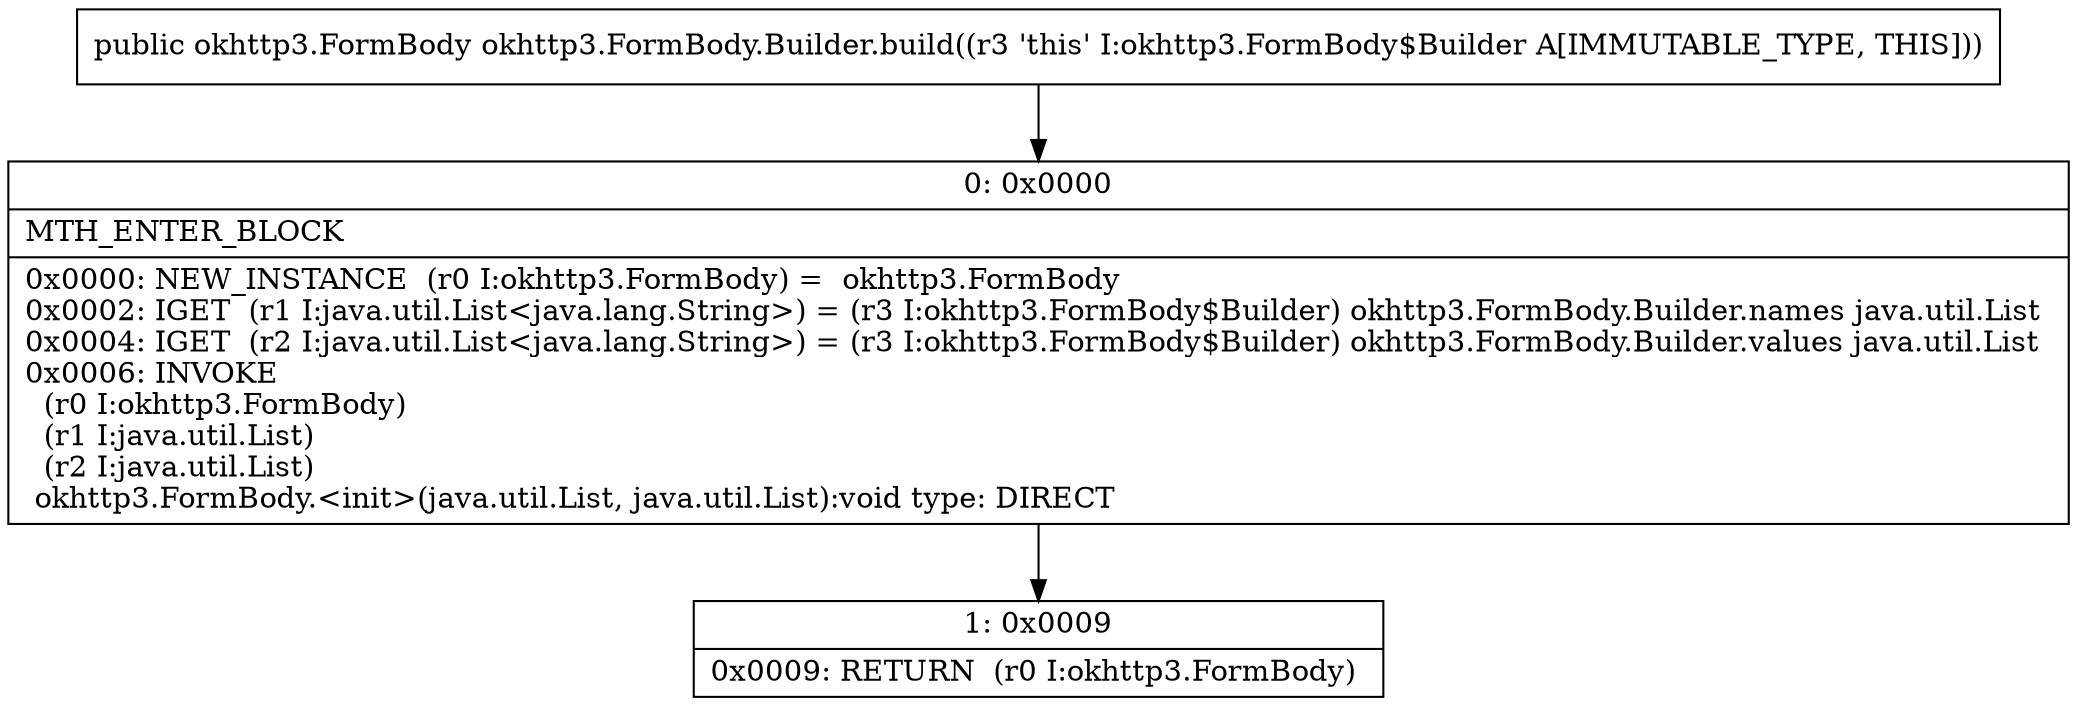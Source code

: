 digraph "CFG forokhttp3.FormBody.Builder.build()Lokhttp3\/FormBody;" {
Node_0 [shape=record,label="{0\:\ 0x0000|MTH_ENTER_BLOCK\l|0x0000: NEW_INSTANCE  (r0 I:okhttp3.FormBody) =  okhttp3.FormBody \l0x0002: IGET  (r1 I:java.util.List\<java.lang.String\>) = (r3 I:okhttp3.FormBody$Builder) okhttp3.FormBody.Builder.names java.util.List \l0x0004: IGET  (r2 I:java.util.List\<java.lang.String\>) = (r3 I:okhttp3.FormBody$Builder) okhttp3.FormBody.Builder.values java.util.List \l0x0006: INVOKE  \l  (r0 I:okhttp3.FormBody)\l  (r1 I:java.util.List)\l  (r2 I:java.util.List)\l okhttp3.FormBody.\<init\>(java.util.List, java.util.List):void type: DIRECT \l}"];
Node_1 [shape=record,label="{1\:\ 0x0009|0x0009: RETURN  (r0 I:okhttp3.FormBody) \l}"];
MethodNode[shape=record,label="{public okhttp3.FormBody okhttp3.FormBody.Builder.build((r3 'this' I:okhttp3.FormBody$Builder A[IMMUTABLE_TYPE, THIS])) }"];
MethodNode -> Node_0;
Node_0 -> Node_1;
}


